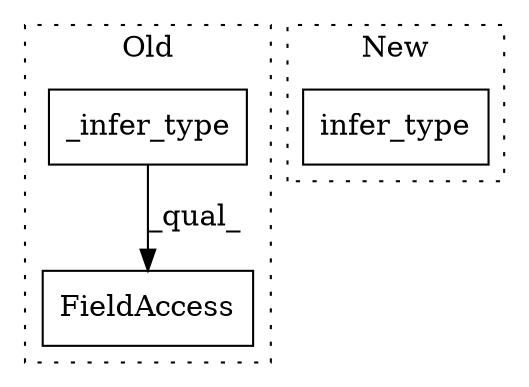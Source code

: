 digraph G {
subgraph cluster0 {
1 [label="_infer_type" a="32" s="14025,14047" l="12,1" shape="box"];
3 [label="FieldAccess" a="22" s="14025" l="36" shape="box"];
label = "Old";
style="dotted";
}
subgraph cluster1 {
2 [label="infer_type" a="32" s="16631,16647" l="11,1" shape="box"];
label = "New";
style="dotted";
}
1 -> 3 [label="_qual_"];
}